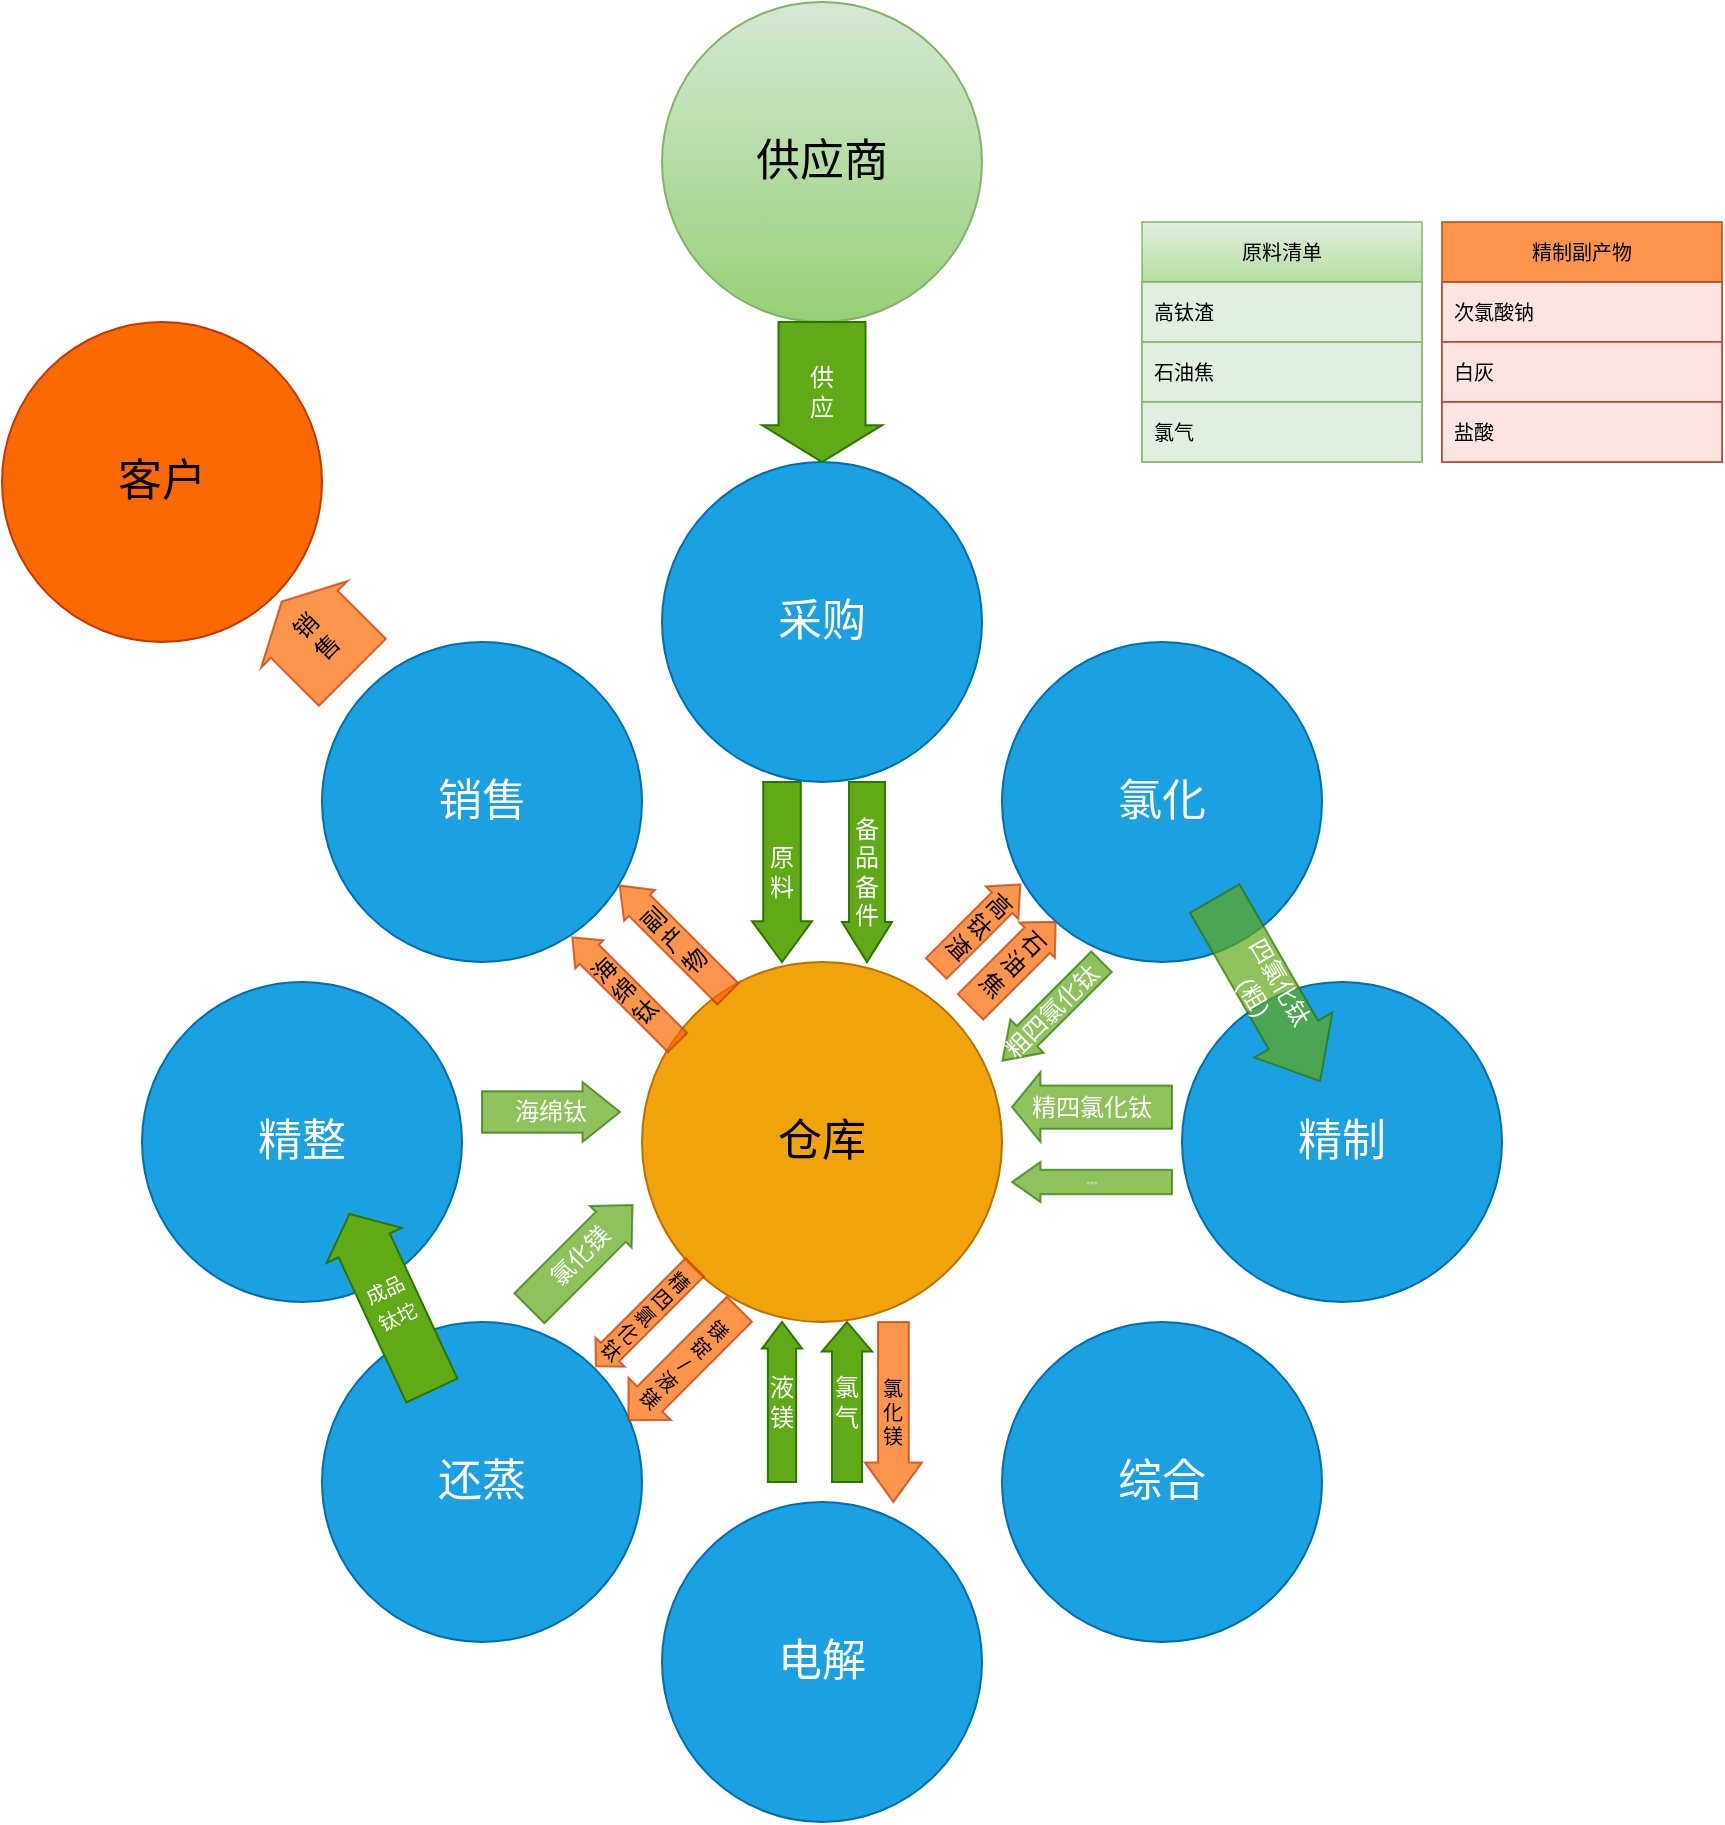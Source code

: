 <mxfile version="16.2.2" type="github">
  <diagram name="Page-1" id="dd472eb7-4b8b-5cd9-a60b-b15522922e76">
    <mxGraphModel dx="764" dy="1326" grid="1" gridSize="10" guides="1" tooltips="1" connect="1" arrows="1" fold="1" page="1" pageScale="1" pageWidth="1100" pageHeight="850" background="none" math="0" shadow="0">
      <root>
        <mxCell id="0" />
        <mxCell id="1" parent="0" />
        <mxCell id="374e34682ed331ee-1" value="仓库" style="ellipse;whiteSpace=wrap;html=1;rounded=0;shadow=0;dashed=0;comic=0;fontFamily=Verdana;fontSize=22;fillColor=#f0a30a;strokeColor=#BD7000;fontColor=#000000;" parent="1" vertex="1">
          <mxGeometry x="440" y="290" width="180" height="180" as="geometry" />
        </mxCell>
        <mxCell id="45236fa5f4b8e91a-1" value="采购" style="ellipse;whiteSpace=wrap;html=1;rounded=0;shadow=0;dashed=0;comic=0;fontFamily=Verdana;fontSize=22;fontColor=#ffffff;fillColor=#1ba1e2;strokeColor=#006EAF;" parent="1" vertex="1">
          <mxGeometry x="450" y="40" width="160" height="160" as="geometry" />
        </mxCell>
        <mxCell id="45236fa5f4b8e91a-2" value="电解" style="ellipse;whiteSpace=wrap;html=1;rounded=0;shadow=0;dashed=0;comic=0;fontFamily=Verdana;fontSize=22;fontColor=#ffffff;fillColor=#1ba1e2;strokeColor=#006EAF;" parent="1" vertex="1">
          <mxGeometry x="450" y="560" width="160" height="160" as="geometry" />
        </mxCell>
        <mxCell id="45236fa5f4b8e91a-3" value="精制" style="ellipse;whiteSpace=wrap;html=1;rounded=0;shadow=0;dashed=0;comic=0;fontFamily=Verdana;fontSize=22;fontColor=#ffffff;fillColor=#1ba1e2;strokeColor=#006EAF;" parent="1" vertex="1">
          <mxGeometry x="710" y="300" width="160" height="160" as="geometry" />
        </mxCell>
        <mxCell id="45236fa5f4b8e91a-4" value="精整" style="ellipse;whiteSpace=wrap;html=1;rounded=0;shadow=0;dashed=0;comic=0;fontFamily=Verdana;fontSize=22;fontColor=#ffffff;fillColor=#1ba1e2;strokeColor=#006EAF;" parent="1" vertex="1">
          <mxGeometry x="190" y="300" width="160" height="160" as="geometry" />
        </mxCell>
        <mxCell id="45236fa5f4b8e91a-5" value="销售" style="ellipse;whiteSpace=wrap;html=1;rounded=0;shadow=0;dashed=0;comic=0;fontFamily=Verdana;fontSize=22;fontColor=#ffffff;fillColor=#1ba1e2;strokeColor=#006EAF;" parent="1" vertex="1">
          <mxGeometry x="280" y="130" width="160" height="160" as="geometry" />
        </mxCell>
        <mxCell id="45236fa5f4b8e91a-6" value="氯化" style="ellipse;whiteSpace=wrap;html=1;rounded=0;shadow=0;dashed=0;comic=0;fontFamily=Verdana;fontSize=22;fontColor=#ffffff;fillColor=#1ba1e2;strokeColor=#006EAF;" parent="1" vertex="1">
          <mxGeometry x="620" y="130" width="160" height="160" as="geometry" />
        </mxCell>
        <mxCell id="45236fa5f4b8e91a-7" value="综合" style="ellipse;whiteSpace=wrap;html=1;rounded=0;shadow=0;dashed=0;comic=0;fontFamily=Verdana;fontSize=22;fontColor=#ffffff;fillColor=#1ba1e2;strokeColor=#006EAF;" parent="1" vertex="1">
          <mxGeometry x="620" y="470" width="160" height="160" as="geometry" />
        </mxCell>
        <mxCell id="45236fa5f4b8e91a-8" value="还蒸" style="ellipse;whiteSpace=wrap;html=1;rounded=0;shadow=0;dashed=0;comic=0;fontFamily=Verdana;fontSize=22;fontColor=#ffffff;fillColor=#1ba1e2;strokeColor=#006EAF;" parent="1" vertex="1">
          <mxGeometry x="280" y="470" width="160" height="160" as="geometry" />
        </mxCell>
        <mxCell id="nypSkxeh19CnlEw6hLjK-6" value="原&lt;br&gt;料" style="shape=singleArrow;direction=south;whiteSpace=wrap;html=1;fillColor=#60a917;strokeColor=#2D7600;fontColor=#ffffff;arrowWidth=0.626;arrowSize=0.227;" vertex="1" parent="1">
          <mxGeometry x="495" y="200" width="30" height="90" as="geometry" />
        </mxCell>
        <mxCell id="nypSkxeh19CnlEw6hLjK-7" value="备&lt;br&gt;品&lt;br&gt;备&lt;br&gt;件" style="shape=singleArrow;direction=south;whiteSpace=wrap;html=1;fillColor=#60a917;strokeColor=#2D7600;fontColor=#ffffff;arrowWidth=0.719;arrowSize=0.222;" vertex="1" parent="1">
          <mxGeometry x="540" y="200" width="25" height="90" as="geometry" />
        </mxCell>
        <mxCell id="nypSkxeh19CnlEw6hLjK-11" value="海&lt;br&gt;绵&lt;br&gt;钛" style="shape=singleArrow;direction=north;whiteSpace=wrap;html=1;fillColor=#fa6800;rotation=-45;strokeColor=#C73500;fontColor=#000000;opacity=70;arrowWidth=0.679;arrowSize=0.162;" vertex="1" parent="1">
          <mxGeometry x="421.46" y="266.76" width="20" height="74.42" as="geometry" />
        </mxCell>
        <mxCell id="nypSkxeh19CnlEw6hLjK-13" value="&lt;font style=&quot;font-size: 10px&quot;&gt;成品&lt;br&gt;钛坨&lt;/font&gt;" style="shape=singleArrow;direction=north;whiteSpace=wrap;html=1;fillColor=#60a917;strokeColor=#2D7600;fontColor=#ffffff;rotation=-25;arrowWidth=0.682;arrowSize=0.178;" vertex="1" parent="1">
          <mxGeometry x="293.66" y="411.41" width="41.34" height="97.38" as="geometry" />
        </mxCell>
        <mxCell id="nypSkxeh19CnlEw6hLjK-14" value="石&lt;br&gt;油&lt;br&gt;焦" style="shape=singleArrow;direction=north;whiteSpace=wrap;html=1;fillColor=#fa6800;rotation=45;strokeColor=#C73500;fontColor=#000000;opacity=70;arrowWidth=0.722;arrowSize=0.217;" vertex="1" parent="1">
          <mxGeometry x="613.04" y="261.03" width="25" height="60.23" as="geometry" />
        </mxCell>
        <mxCell id="nypSkxeh19CnlEw6hLjK-17" value="液&lt;br&gt;镁" style="shape=singleArrow;direction=north;whiteSpace=wrap;html=1;fillColor=#60a917;strokeColor=#2D7600;fontColor=#ffffff;rotation=0;arrowWidth=0.707;arrowSize=0.166;" vertex="1" parent="1">
          <mxGeometry x="500" y="470" width="20" height="80" as="geometry" />
        </mxCell>
        <mxCell id="nypSkxeh19CnlEw6hLjK-18" value="氯&lt;br&gt;气" style="shape=singleArrow;direction=north;whiteSpace=wrap;html=1;fillColor=#60a917;strokeColor=#2D7600;fontColor=#ffffff;rotation=0;arrowWidth=0.6;arrowSize=0.184;" vertex="1" parent="1">
          <mxGeometry x="530" y="470" width="25" height="80" as="geometry" />
        </mxCell>
        <mxCell id="nypSkxeh19CnlEw6hLjK-20" value="海绵钛" style="shape=singleArrow;whiteSpace=wrap;html=1;fillColor=#60a917;opacity=70;fontColor=#ffffff;strokeColor=#2D7600;arrowWidth=0.689;arrowSize=0.272;" vertex="1" parent="1">
          <mxGeometry x="360" y="350" width="69.03" height="30" as="geometry" />
        </mxCell>
        <mxCell id="nypSkxeh19CnlEw6hLjK-21" value="精四氯化钛" style="shape=singleArrow;direction=west;whiteSpace=wrap;html=1;fillColor=#60a917;opacity=70;fontColor=#ffffff;strokeColor=#2D7600;arrowWidth=0.618;arrowSize=0.178;" vertex="1" parent="1">
          <mxGeometry x="625" y="345.06" width="80" height="34.94" as="geometry" />
        </mxCell>
        <mxCell id="nypSkxeh19CnlEw6hLjK-22" value="粗四氯化钛" style="shape=singleArrow;direction=west;whiteSpace=wrap;html=1;fillColor=#60a917;opacity=70;rotation=-45;fontColor=#ffffff;strokeColor=#2D7600;arrowWidth=0.612;arrowSize=0.248;" vertex="1" parent="1">
          <mxGeometry x="610" y="302.76" width="70" height="23.66" as="geometry" />
        </mxCell>
        <mxCell id="nypSkxeh19CnlEw6hLjK-25" value="氯&lt;br&gt;化&lt;br&gt;镁" style="shape=singleArrow;direction=south;whiteSpace=wrap;html=1;fontSize=10;fillColor=#fa6800;opacity=70;fontColor=#000000;strokeColor=#C73500;arrowWidth=0.54;arrowSize=0.22;" vertex="1" parent="1">
          <mxGeometry x="551.41" y="470" width="28.59" height="90" as="geometry" />
        </mxCell>
        <mxCell id="nypSkxeh19CnlEw6hLjK-26" value="精&lt;br&gt;四&lt;br&gt;氯&lt;br&gt;化&lt;br&gt;钛" style="shape=singleArrow;direction=south;whiteSpace=wrap;html=1;fontSize=10;fillColor=#fa6800;opacity=70;fontColor=#000000;strokeColor=#C73500;rotation=45;arrowWidth=0.628;arrowSize=0.144;" vertex="1" parent="1">
          <mxGeometry x="431.33" y="432.38" width="20.68" height="70" as="geometry" />
        </mxCell>
        <mxCell id="nypSkxeh19CnlEw6hLjK-27" value="镁&lt;br&gt;锭&lt;br&gt;/&lt;br&gt;液&lt;br&gt;镁" style="shape=singleArrow;direction=south;whiteSpace=wrap;html=1;fontSize=10;fillColor=#fa6800;opacity=70;fontColor=#000000;strokeColor=#C73500;rotation=45;arrowWidth=0.592;arrowSize=0.193;" vertex="1" parent="1">
          <mxGeometry x="445.94" y="452.11" width="30" height="78.57" as="geometry" />
        </mxCell>
        <mxCell id="nypSkxeh19CnlEw6hLjK-28" value="氯化镁" style="shape=singleArrow;whiteSpace=wrap;html=1;fillColor=#60a917;opacity=70;fontColor=#ffffff;strokeColor=#2D7600;rotation=-45;arrowWidth=0.718;arrowSize=0.211;" vertex="1" parent="1">
          <mxGeometry x="373.01" y="422.54" width="72.93" height="29.57" as="geometry" />
        </mxCell>
        <mxCell id="nypSkxeh19CnlEw6hLjK-30" value="客户" style="ellipse;whiteSpace=wrap;html=1;rounded=0;shadow=0;dashed=0;comic=0;fontFamily=Verdana;fontSize=22;fontColor=#000000;fillColor=#fa6800;strokeColor=#C73500;" vertex="1" parent="1">
          <mxGeometry x="120" y="-30" width="160" height="160" as="geometry" />
        </mxCell>
        <mxCell id="nypSkxeh19CnlEw6hLjK-31" value="供应商" style="ellipse;whiteSpace=wrap;html=1;rounded=0;shadow=0;dashed=0;comic=0;fontFamily=Verdana;fontSize=22;fillColor=#d5e8d4;strokeColor=#82b366;gradientColor=#97d077;" vertex="1" parent="1">
          <mxGeometry x="450" y="-190" width="160" height="160" as="geometry" />
        </mxCell>
        <mxCell id="nypSkxeh19CnlEw6hLjK-32" value="高&lt;br&gt;钛&lt;br&gt;渣" style="shape=singleArrow;direction=north;whiteSpace=wrap;html=1;fillColor=#fa6800;rotation=45;strokeColor=#C73500;fontColor=#000000;opacity=70;arrowWidth=0.633;arrowSize=0.218;" vertex="1" parent="1">
          <mxGeometry x="596.59" y="242.5" width="23.13" height="59.46" as="geometry" />
        </mxCell>
        <mxCell id="nypSkxeh19CnlEw6hLjK-33" value="副&lt;br&gt;产&lt;br&gt;物" style="shape=singleArrow;direction=north;whiteSpace=wrap;html=1;fillColor=#fa6800;rotation=-45;strokeColor=#C73500;fontColor=#000000;opacity=70;arrowWidth=0.687;arrowSize=0.184;" vertex="1" parent="1">
          <mxGeometry x="444.98" y="240.54" width="21.83" height="76.64" as="geometry" />
        </mxCell>
        <mxCell id="nypSkxeh19CnlEw6hLjK-35" value="销&lt;br&gt;售" style="shape=singleArrow;direction=north;whiteSpace=wrap;html=1;fillColor=#fa6800;rotation=-45;strokeColor=#C73500;fontColor=#000000;opacity=70;arrowWidth=0.773;arrowSize=0.321;" vertex="1" parent="1">
          <mxGeometry x="246.89" y="102.49" width="61.25" height="50" as="geometry" />
        </mxCell>
        <mxCell id="nypSkxeh19CnlEw6hLjK-36" value="供&lt;br&gt;应" style="shape=singleArrow;direction=south;whiteSpace=wrap;html=1;fillColor=#60a917;strokeColor=#2D7600;fontColor=#ffffff;arrowWidth=0.725;arrowSize=0.263;" vertex="1" parent="1">
          <mxGeometry x="500" y="-30" width="60" height="70" as="geometry" />
        </mxCell>
        <mxCell id="nypSkxeh19CnlEw6hLjK-62" value="原料清单" style="swimlane;fontStyle=0;childLayout=stackLayout;horizontal=1;startSize=30;horizontalStack=0;resizeParent=1;resizeParentMax=0;resizeLast=0;collapsible=1;marginBottom=0;fontSize=10;fillColor=#d5e8d4;opacity=70;strokeColor=#82b366;gradientColor=#97d077;" vertex="1" parent="1">
          <mxGeometry x="690" y="-80" width="140" height="120" as="geometry" />
        </mxCell>
        <mxCell id="nypSkxeh19CnlEw6hLjK-63" value="高钛渣" style="text;strokeColor=#82b366;fillColor=#d5e8d4;align=left;verticalAlign=middle;spacingLeft=4;spacingRight=4;overflow=hidden;points=[[0,0.5],[1,0.5]];portConstraint=eastwest;rotatable=0;fontSize=10;opacity=70;" vertex="1" parent="nypSkxeh19CnlEw6hLjK-62">
          <mxGeometry y="30" width="140" height="30" as="geometry" />
        </mxCell>
        <mxCell id="nypSkxeh19CnlEw6hLjK-64" value="石油焦" style="text;strokeColor=#82b366;fillColor=#d5e8d4;align=left;verticalAlign=middle;spacingLeft=4;spacingRight=4;overflow=hidden;points=[[0,0.5],[1,0.5]];portConstraint=eastwest;rotatable=0;fontSize=10;opacity=70;" vertex="1" parent="nypSkxeh19CnlEw6hLjK-62">
          <mxGeometry y="60" width="140" height="30" as="geometry" />
        </mxCell>
        <mxCell id="nypSkxeh19CnlEw6hLjK-65" value="氯气" style="text;strokeColor=#82b366;fillColor=#d5e8d4;align=left;verticalAlign=middle;spacingLeft=4;spacingRight=4;overflow=hidden;points=[[0,0.5],[1,0.5]];portConstraint=eastwest;rotatable=0;fontSize=10;opacity=70;" vertex="1" parent="nypSkxeh19CnlEw6hLjK-62">
          <mxGeometry y="90" width="140" height="30" as="geometry" />
        </mxCell>
        <mxCell id="nypSkxeh19CnlEw6hLjK-67" value="精制副产物" style="swimlane;fontStyle=0;childLayout=stackLayout;horizontal=1;startSize=30;horizontalStack=0;resizeParent=1;resizeParentMax=0;resizeLast=0;collapsible=1;marginBottom=0;fontSize=10;fillColor=#fa6800;opacity=70;fontColor=#000000;strokeColor=#C73500;" vertex="1" parent="1">
          <mxGeometry x="840" y="-80" width="140" height="120" as="geometry" />
        </mxCell>
        <mxCell id="nypSkxeh19CnlEw6hLjK-69" value="次氯酸钠" style="text;strokeColor=#ae4132;fillColor=#fad9d5;align=left;verticalAlign=middle;spacingLeft=4;spacingRight=4;overflow=hidden;points=[[0,0.5],[1,0.5]];portConstraint=eastwest;rotatable=0;fontSize=10;opacity=70;" vertex="1" parent="nypSkxeh19CnlEw6hLjK-67">
          <mxGeometry y="30" width="140" height="30" as="geometry" />
        </mxCell>
        <mxCell id="nypSkxeh19CnlEw6hLjK-70" value="白灰" style="text;strokeColor=#ae4132;fillColor=#fad9d5;align=left;verticalAlign=middle;spacingLeft=4;spacingRight=4;overflow=hidden;points=[[0,0.5],[1,0.5]];portConstraint=eastwest;rotatable=0;fontSize=10;opacity=70;" vertex="1" parent="nypSkxeh19CnlEw6hLjK-67">
          <mxGeometry y="60" width="140" height="30" as="geometry" />
        </mxCell>
        <mxCell id="nypSkxeh19CnlEw6hLjK-68" value="盐酸" style="text;strokeColor=#ae4132;fillColor=#fad9d5;align=left;verticalAlign=middle;spacingLeft=4;spacingRight=4;overflow=hidden;points=[[0,0.5],[1,0.5]];portConstraint=eastwest;rotatable=0;fontSize=10;opacity=70;" vertex="1" parent="nypSkxeh19CnlEw6hLjK-67">
          <mxGeometry y="90" width="140" height="30" as="geometry" />
        </mxCell>
        <mxCell id="nypSkxeh19CnlEw6hLjK-75" value="四氯化钛&lt;br&gt;(粗)" style="shape=singleArrow;whiteSpace=wrap;html=1;fillColor=#60a917;opacity=70;fontColor=#ffffff;strokeColor=#2D7600;rotation=60;arrowWidth=0.634;arrowSize=0.253;" vertex="1" parent="1">
          <mxGeometry x="700" y="281.46" width="105.4" height="44.96" as="geometry" />
        </mxCell>
        <mxCell id="nypSkxeh19CnlEw6hLjK-76" value="&lt;font style=&quot;font-size: 1px;&quot;&gt;氯化副产物&lt;/font&gt;" style="shape=singleArrow;direction=west;whiteSpace=wrap;html=1;fillColor=#60a917;opacity=70;fontColor=#ffffff;strokeColor=#2D7600;arrowWidth=0.618;arrowSize=0.178;fontSize=1;" vertex="1" parent="1">
          <mxGeometry x="625" y="390" width="80" height="20" as="geometry" />
        </mxCell>
      </root>
    </mxGraphModel>
  </diagram>
</mxfile>
